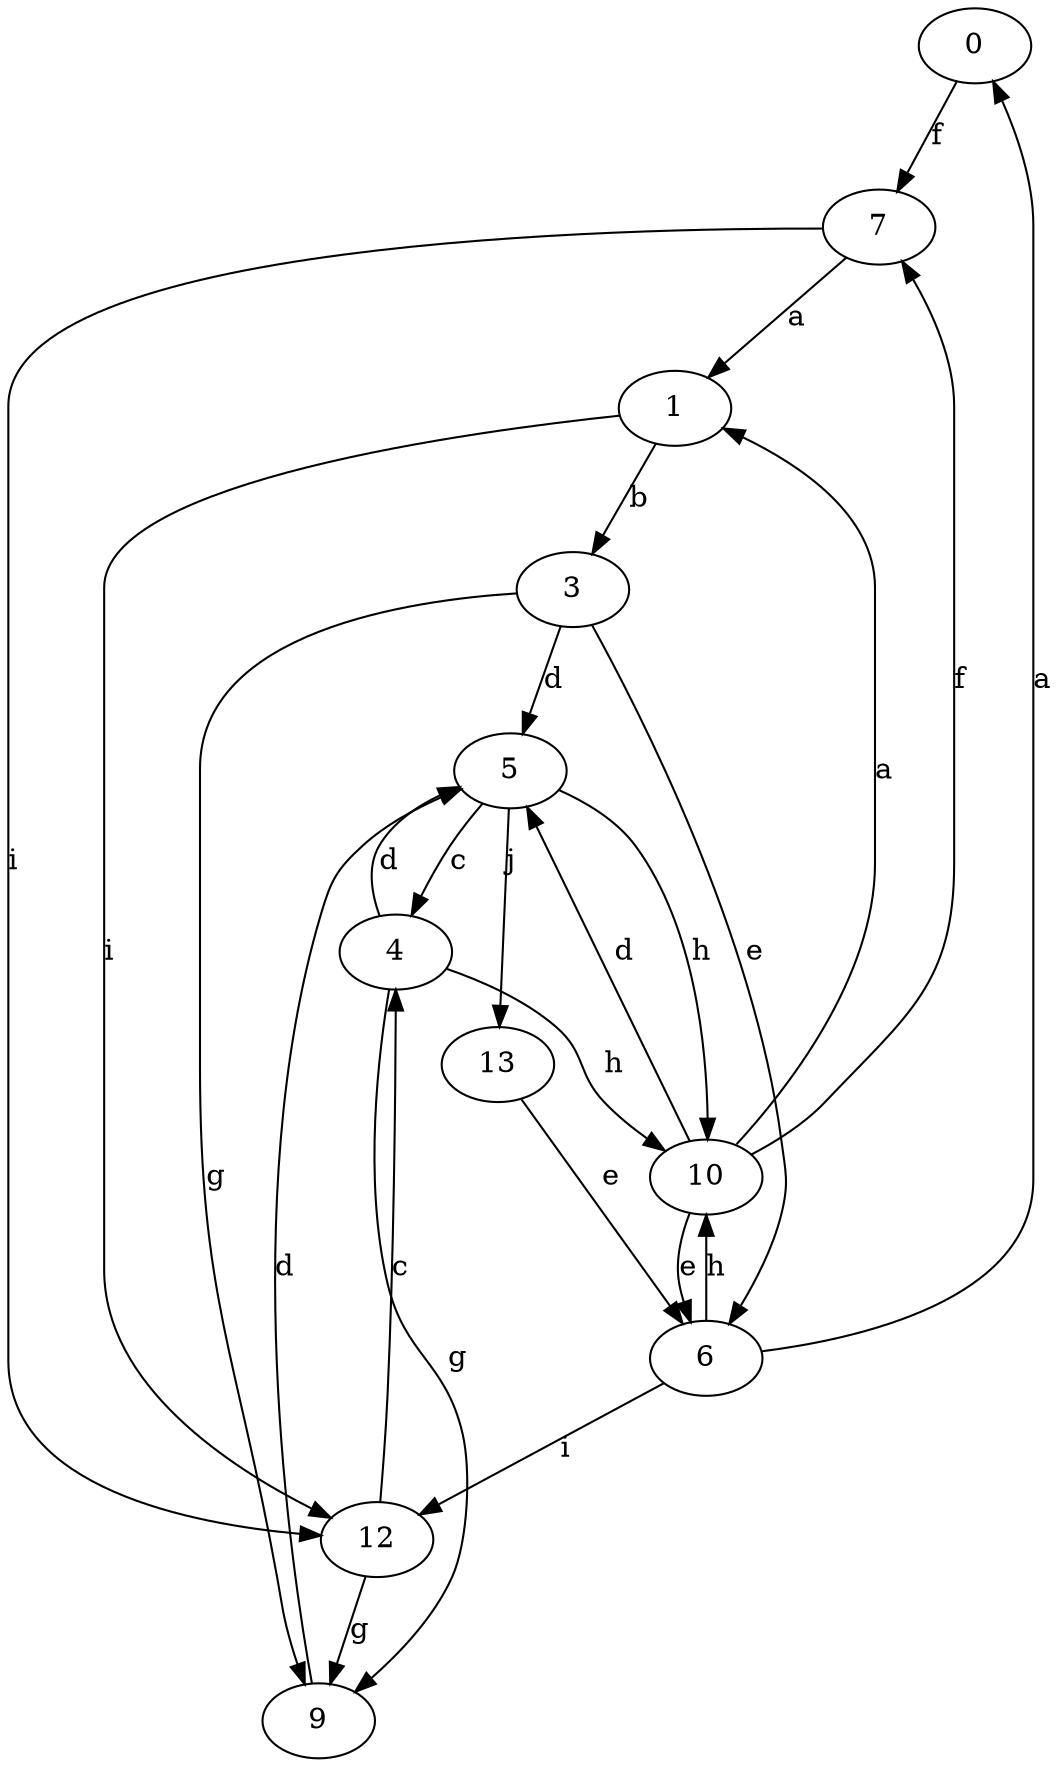 strict digraph  {
0;
1;
3;
4;
5;
6;
7;
9;
10;
12;
13;
0 -> 7  [label=f];
1 -> 3  [label=b];
1 -> 12  [label=i];
3 -> 5  [label=d];
3 -> 6  [label=e];
3 -> 9  [label=g];
4 -> 5  [label=d];
4 -> 9  [label=g];
4 -> 10  [label=h];
5 -> 4  [label=c];
5 -> 10  [label=h];
5 -> 13  [label=j];
6 -> 0  [label=a];
6 -> 10  [label=h];
6 -> 12  [label=i];
7 -> 1  [label=a];
7 -> 12  [label=i];
9 -> 5  [label=d];
10 -> 1  [label=a];
10 -> 5  [label=d];
10 -> 6  [label=e];
10 -> 7  [label=f];
12 -> 4  [label=c];
12 -> 9  [label=g];
13 -> 6  [label=e];
}
